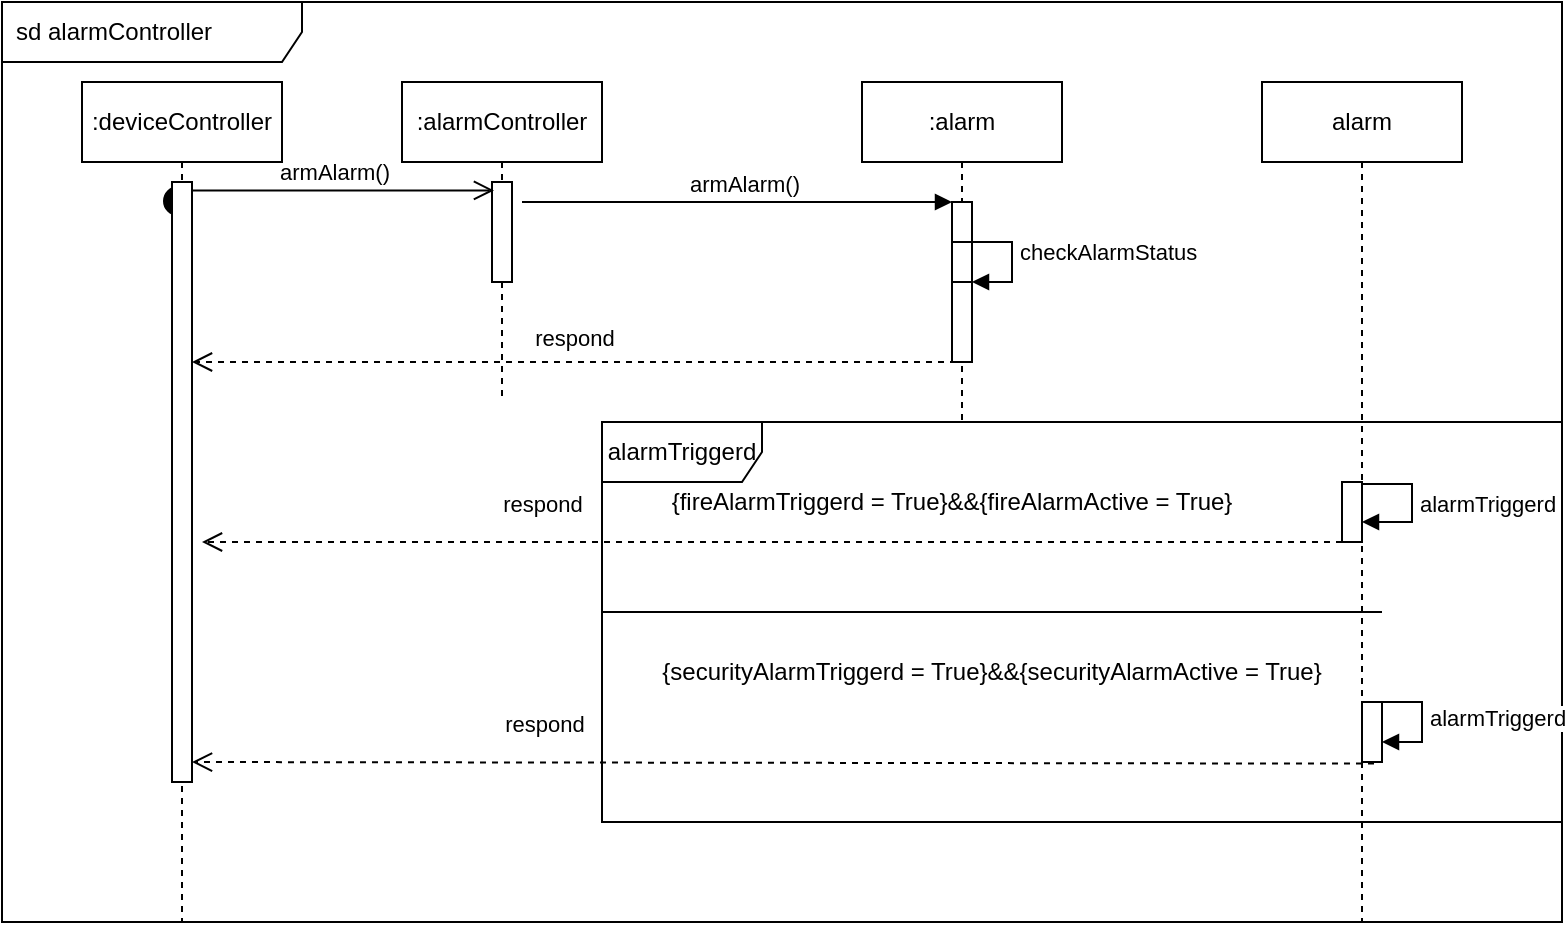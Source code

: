 <mxfile version="15.8.7" type="device"><diagram id="cOXcCb8epaz_6t2IlvND" name="Page-1"><mxGraphModel dx="1952" dy="1025" grid="1" gridSize="10" guides="1" tooltips="1" connect="1" arrows="1" fold="1" page="1" pageScale="1" pageWidth="850" pageHeight="1100" math="0" shadow="0"><root><mxCell id="0"/><mxCell id="1" parent="0"/><mxCell id="evO2VoBZheqKkR0_q6Wn-1" value="sd alarmController" style="shape=umlFrame;whiteSpace=wrap;html=1;width=150;height=30;boundedLbl=1;verticalAlign=middle;align=left;spacingLeft=5;" parent="1" vertex="1"><mxGeometry x="-240" y="140" width="780" height="460" as="geometry"/></mxCell><mxCell id="evO2VoBZheqKkR0_q6Wn-2" value=":alarmController" style="shape=umlLifeline;perimeter=lifelinePerimeter;whiteSpace=wrap;html=1;container=1;collapsible=0;recursiveResize=0;outlineConnect=0;" parent="1" vertex="1"><mxGeometry x="-40" y="180" width="100" height="160" as="geometry"/></mxCell><mxCell id="evO2VoBZheqKkR0_q6Wn-4" value="armAlarm()" style="html=1;verticalAlign=bottom;endArrow=block;rounded=0;edgeStyle=orthogonalEdgeStyle;" parent="evO2VoBZheqKkR0_q6Wn-2" target="evO2VoBZheqKkR0_q6Wn-8" edge="1"><mxGeometry x="0.026" width="80" relative="1" as="geometry"><mxPoint x="60" y="60" as="sourcePoint"/><mxPoint x="140" y="50" as="targetPoint"/><Array as="points"><mxPoint x="60" y="60"/></Array><mxPoint as="offset"/></mxGeometry></mxCell><mxCell id="evO2VoBZheqKkR0_q6Wn-49" value="" style="html=1;points=[];perimeter=orthogonalPerimeter;" parent="evO2VoBZheqKkR0_q6Wn-2" vertex="1"><mxGeometry x="45" y="50" width="10" height="50" as="geometry"/></mxCell><mxCell id="evO2VoBZheqKkR0_q6Wn-7" value=":alarm" style="shape=umlLifeline;perimeter=lifelinePerimeter;whiteSpace=wrap;html=1;container=1;collapsible=0;recursiveResize=0;outlineConnect=0;" parent="1" vertex="1"><mxGeometry x="190" y="180" width="100" height="170" as="geometry"/></mxCell><mxCell id="evO2VoBZheqKkR0_q6Wn-8" value="" style="html=1;points=[];perimeter=orthogonalPerimeter;" parent="evO2VoBZheqKkR0_q6Wn-7" vertex="1"><mxGeometry x="45" y="60" width="10" height="70" as="geometry"/></mxCell><mxCell id="evO2VoBZheqKkR0_q6Wn-29" value="" style="html=1;points=[];perimeter=orthogonalPerimeter;" parent="evO2VoBZheqKkR0_q6Wn-7" vertex="1"><mxGeometry x="45" y="100" width="10" height="40" as="geometry"/></mxCell><mxCell id="evO2VoBZheqKkR0_q6Wn-30" value="checkAlarmStatus" style="edgeStyle=orthogonalEdgeStyle;html=1;align=left;spacingLeft=2;endArrow=block;rounded=0;entryX=1;entryY=0;" parent="evO2VoBZheqKkR0_q6Wn-7" target="evO2VoBZheqKkR0_q6Wn-29" edge="1"><mxGeometry relative="1" as="geometry"><mxPoint x="45" y="80" as="sourcePoint"/><Array as="points"><mxPoint x="75" y="80"/></Array></mxGeometry></mxCell><mxCell id="evO2VoBZheqKkR0_q6Wn-9" value="respond" style="html=1;verticalAlign=bottom;endArrow=open;dashed=1;endSize=8;rounded=0;edgeStyle=orthogonalEdgeStyle;" parent="1" target="evO2VoBZheqKkR0_q6Wn-26" edge="1"><mxGeometry x="-0.001" y="-3" relative="1" as="geometry"><mxPoint x="20.0" y="300" as="targetPoint"/><mxPoint as="offset"/><mxPoint x="237" y="320" as="sourcePoint"/><Array as="points"><mxPoint x="237" y="320"/></Array></mxGeometry></mxCell><mxCell id="evO2VoBZheqKkR0_q6Wn-10" value="alarmTriggerd" style="shape=umlFrame;whiteSpace=wrap;html=1;width=80;height=30;" parent="1" vertex="1"><mxGeometry x="60" y="350" width="480" height="200" as="geometry"/></mxCell><mxCell id="evO2VoBZheqKkR0_q6Wn-11" value="" style="line;strokeWidth=1;fillColor=none;align=left;verticalAlign=middle;spacingTop=-1;spacingLeft=3;spacingRight=3;rotatable=0;labelPosition=right;points=[];portConstraint=eastwest;" parent="1" vertex="1"><mxGeometry x="60" y="441" width="390" height="8" as="geometry"/></mxCell><mxCell id="evO2VoBZheqKkR0_q6Wn-12" value="{fireAlarmTriggerd = True}&amp;amp;&amp;amp;{fireAlarmActive = True}" style="text;html=1;strokeColor=none;fillColor=none;align=center;verticalAlign=middle;whiteSpace=wrap;rounded=0;" parent="1" vertex="1"><mxGeometry x="60" y="375" width="350" height="30" as="geometry"/></mxCell><mxCell id="evO2VoBZheqKkR0_q6Wn-13" value="alarm" style="shape=umlLifeline;perimeter=lifelinePerimeter;whiteSpace=wrap;html=1;container=1;collapsible=0;recursiveResize=0;outlineConnect=0;" parent="1" vertex="1"><mxGeometry x="390" y="180" width="100" height="420" as="geometry"/></mxCell><mxCell id="evO2VoBZheqKkR0_q6Wn-40" value="" style="html=1;points=[];perimeter=orthogonalPerimeter;" parent="evO2VoBZheqKkR0_q6Wn-13" vertex="1"><mxGeometry x="40" y="220" width="10" height="10" as="geometry"/></mxCell><mxCell id="evO2VoBZheqKkR0_q6Wn-41" value="alarmTriggerd" style="edgeStyle=orthogonalEdgeStyle;html=1;align=left;spacingLeft=2;endArrow=block;rounded=0;entryX=1;entryY=0;startArrow=none;" parent="evO2VoBZheqKkR0_q6Wn-13" source="evO2VoBZheqKkR0_q6Wn-42" target="evO2VoBZheqKkR0_q6Wn-40" edge="1"><mxGeometry relative="1" as="geometry"><mxPoint x="45" y="201" as="sourcePoint"/><Array as="points"><mxPoint x="75" y="201"/></Array></mxGeometry></mxCell><mxCell id="evO2VoBZheqKkR0_q6Wn-42" value="" style="html=1;points=[];perimeter=orthogonalPerimeter;" parent="evO2VoBZheqKkR0_q6Wn-13" vertex="1"><mxGeometry x="40" y="200" width="10" height="30" as="geometry"/></mxCell><mxCell id="evO2VoBZheqKkR0_q6Wn-45" value="" style="html=1;points=[];perimeter=orthogonalPerimeter;" parent="evO2VoBZheqKkR0_q6Wn-13" vertex="1"><mxGeometry x="50" y="330" width="10" height="10" as="geometry"/></mxCell><mxCell id="evO2VoBZheqKkR0_q6Wn-46" value="alarmTriggerd" style="edgeStyle=orthogonalEdgeStyle;html=1;align=left;spacingLeft=2;endArrow=block;rounded=0;entryX=1;entryY=0;" parent="evO2VoBZheqKkR0_q6Wn-13" target="evO2VoBZheqKkR0_q6Wn-45" edge="1"><mxGeometry relative="1" as="geometry"><mxPoint x="55" y="310" as="sourcePoint"/><Array as="points"><mxPoint x="80" y="310"/><mxPoint x="80" y="330"/></Array></mxGeometry></mxCell><mxCell id="evO2VoBZheqKkR0_q6Wn-47" value="" style="html=1;points=[];perimeter=orthogonalPerimeter;" parent="evO2VoBZheqKkR0_q6Wn-13" vertex="1"><mxGeometry x="50" y="310" width="10" height="30" as="geometry"/></mxCell><mxCell id="evO2VoBZheqKkR0_q6Wn-18" value="{securityAlarmTriggerd = True}&amp;amp;&amp;amp;{securityAlarmActive = True}" style="text;html=1;strokeColor=none;fillColor=none;align=center;verticalAlign=middle;whiteSpace=wrap;rounded=0;" parent="1" vertex="1"><mxGeometry x="60" y="460" width="390" height="30" as="geometry"/></mxCell><mxCell id="evO2VoBZheqKkR0_q6Wn-23" value="armAlarm()" style="html=1;verticalAlign=bottom;startArrow=circle;startFill=1;endArrow=open;startSize=6;endSize=8;rounded=0;edgeStyle=orthogonalEdgeStyle;entryX=0.1;entryY=0.01;entryDx=0;entryDy=0;entryPerimeter=0;exitX=0.3;exitY=0.005;exitDx=0;exitDy=0;exitPerimeter=0;" parent="1" source="evO2VoBZheqKkR0_q6Wn-26" edge="1"><mxGeometry width="80" relative="1" as="geometry"><mxPoint x="-110" y="234" as="sourcePoint"/><mxPoint x="6" y="234.2" as="targetPoint"/><Array as="points"><mxPoint x="-152" y="234"/></Array></mxGeometry></mxCell><mxCell id="evO2VoBZheqKkR0_q6Wn-25" value=":deviceController" style="shape=umlLifeline;perimeter=lifelinePerimeter;whiteSpace=wrap;html=1;container=1;collapsible=0;recursiveResize=0;outlineConnect=0;" parent="1" vertex="1"><mxGeometry x="-200" y="180" width="100" height="420" as="geometry"/></mxCell><mxCell id="evO2VoBZheqKkR0_q6Wn-26" value="" style="html=1;points=[];perimeter=orthogonalPerimeter;" parent="evO2VoBZheqKkR0_q6Wn-25" vertex="1"><mxGeometry x="45" y="50" width="10" height="300" as="geometry"/></mxCell><mxCell id="evO2VoBZheqKkR0_q6Wn-44" value="respond" style="html=1;verticalAlign=bottom;endArrow=open;dashed=1;endSize=8;rounded=0;" parent="1" source="evO2VoBZheqKkR0_q6Wn-40" edge="1"><mxGeometry x="0.404" y="-10" relative="1" as="geometry"><mxPoint x="-60" y="420" as="sourcePoint"/><mxPoint x="-140" y="410" as="targetPoint"/><mxPoint as="offset"/></mxGeometry></mxCell><mxCell id="evO2VoBZheqKkR0_q6Wn-48" value="respond" style="html=1;verticalAlign=bottom;endArrow=open;dashed=1;endSize=8;rounded=0;exitX=0.6;exitY=1.027;exitDx=0;exitDy=0;exitPerimeter=0;" parent="1" source="evO2VoBZheqKkR0_q6Wn-47" edge="1"><mxGeometry x="0.404" y="-10" relative="1" as="geometry"><mxPoint x="425" y="520" as="sourcePoint"/><mxPoint x="-145" y="520" as="targetPoint"/><mxPoint as="offset"/></mxGeometry></mxCell></root></mxGraphModel></diagram></mxfile>